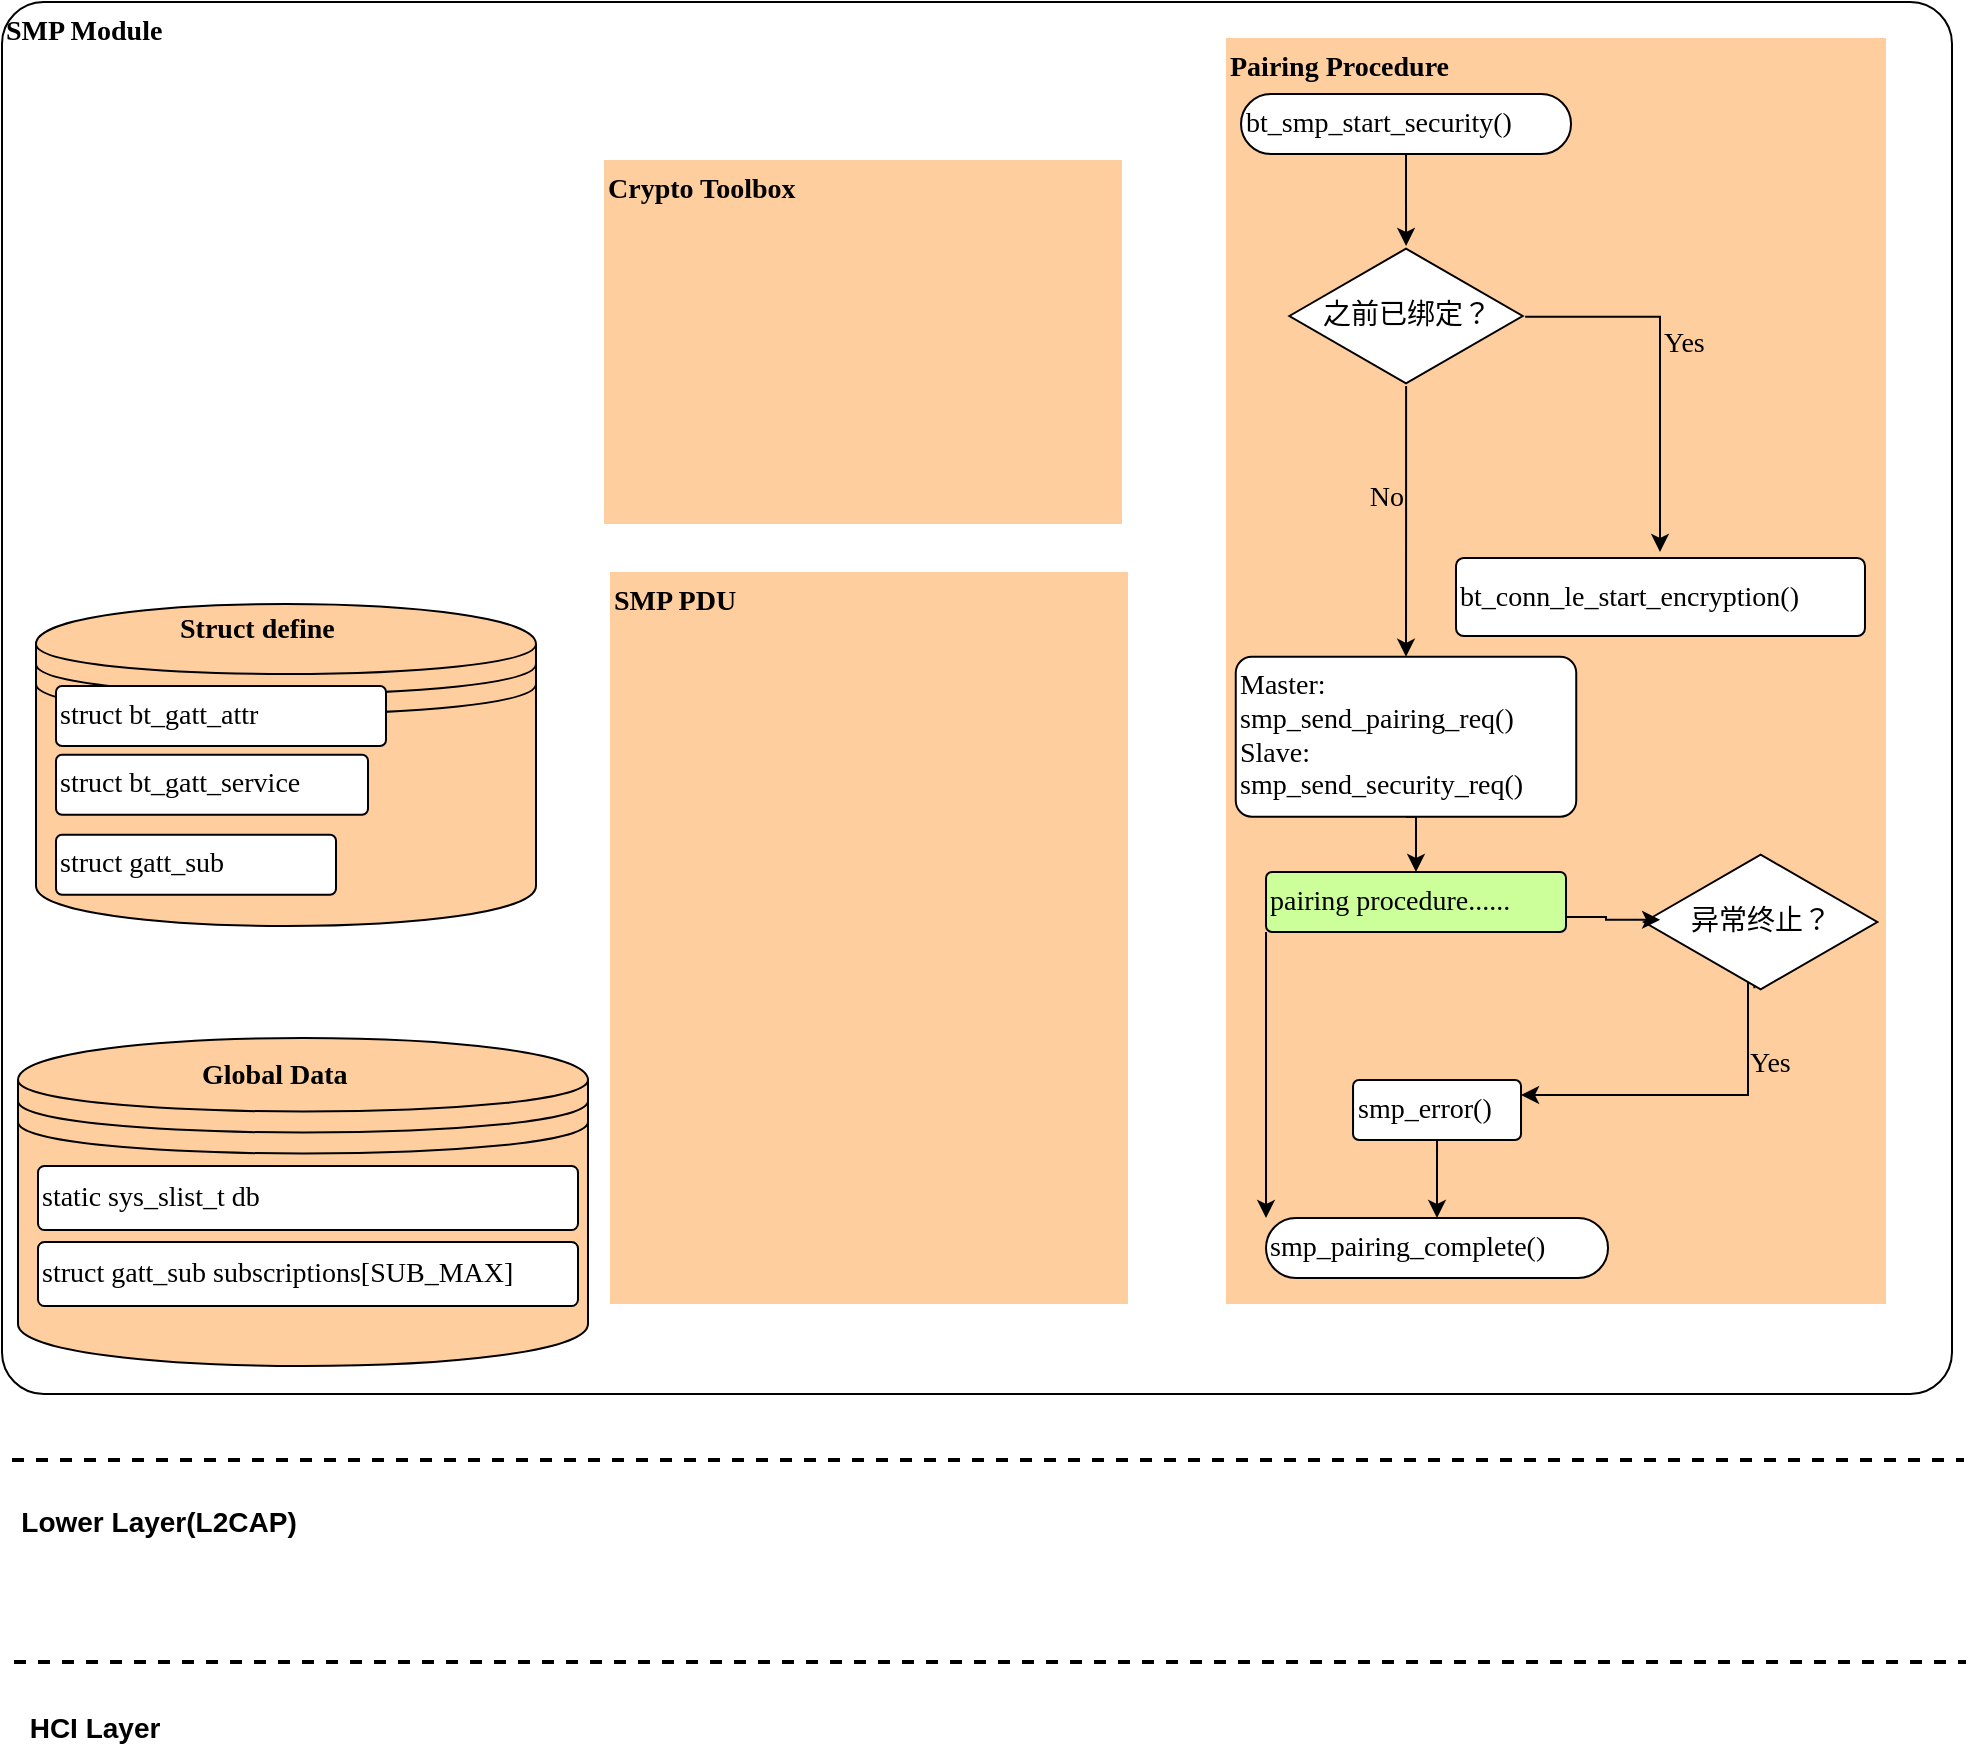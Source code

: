 <mxfile version="20.0.4" type="github"><diagram name="Copy of Page-2" id="jN8k3b8OVwbsx_qTgyvn"><mxGraphModel dx="1284" dy="729" grid="0" gridSize="10" guides="1" tooltips="1" connect="1" arrows="1" fold="1" page="0" pageScale="1" pageWidth="827" pageHeight="1169" math="0" shadow="0"><root><mxCell id="4kYTyxmRW_54p8Q_4_XC-0"/><mxCell id="4kYTyxmRW_54p8Q_4_XC-1" parent="4kYTyxmRW_54p8Q_4_XC-0"/><mxCell id="4NJS1B0K4fI5r6qoZAFL-16" value="&lt;font style=&quot;font-size: 14px;&quot;&gt;&lt;b style=&quot;font-size: 14px;&quot;&gt;SMP Module&lt;/b&gt;&lt;/font&gt;" style="rounded=1;whiteSpace=wrap;html=1;fontFamily=consola;fontSource=https%3A%2F%2Ffonts.googleapis.com%2Fcss%3Ffamily%3Dconsola;align=left;verticalAlign=top;arcSize=3;fontSize=14;strokeWidth=1;strokeColor=#000000;" parent="4kYTyxmRW_54p8Q_4_XC-1" vertex="1"><mxGeometry x="-93" y="90" width="975" height="696" as="geometry"/></mxCell><mxCell id="4NJS1B0K4fI5r6qoZAFL-25" value="&lt;span style=&quot;font-size: 14px;&quot;&gt;&lt;b&gt;Pairing Procedure&lt;/b&gt;&lt;/span&gt;" style="rounded=0;whiteSpace=wrap;html=1;glass=0;sketch=0;fontFamily=consola;fontSource=https%3A%2F%2Ffonts.googleapis.com%2Fcss%3Ffamily%3Dconsola;fontSize=12;strokeColor=none;fillColor=#FFCE9F;gradientColor=none;horizontal=1;verticalAlign=top;align=left;" parent="4kYTyxmRW_54p8Q_4_XC-1" vertex="1"><mxGeometry x="519" y="108" width="330" height="633" as="geometry"/></mxCell><mxCell id="4NJS1B0K4fI5r6qoZAFL-28" value="" style="shape=datastore;whiteSpace=wrap;html=1;rounded=0;glass=0;sketch=0;fontFamily=consola;verticalAlign=bottom;horizontal=0;fontSize=14;fontSource=https%3A%2F%2Ffonts.googleapis.com%2Fcss%3Ffamily%3Dconsola;fillColor=#FFCE9F;align=left;" parent="4kYTyxmRW_54p8Q_4_XC-1" vertex="1"><mxGeometry x="-76" y="391" width="250" height="161" as="geometry"/></mxCell><mxCell id="4NJS1B0K4fI5r6qoZAFL-31" value="&lt;b style=&quot;font-size: 14px;&quot;&gt;Struct define&lt;/b&gt;" style="text;html=1;strokeColor=none;fillColor=none;align=left;verticalAlign=middle;whiteSpace=wrap;rounded=0;glass=0;sketch=0;fontFamily=consola;fontSize=14;fontSource=https%3A%2F%2Ffonts.googleapis.com%2Fcss%3Ffamily%3Dconsola;" parent="4kYTyxmRW_54p8Q_4_XC-1" vertex="1"><mxGeometry x="-6" y="391" width="110" height="25.38" as="geometry"/></mxCell><mxCell id="4NJS1B0K4fI5r6qoZAFL-32" value="" style="endArrow=none;dashed=1;html=1;rounded=0;strokeWidth=2;" parent="4kYTyxmRW_54p8Q_4_XC-1" edge="1"><mxGeometry width="50" height="50" relative="1" as="geometry"><mxPoint x="-88" y="819" as="sourcePoint"/><mxPoint x="888" y="819" as="targetPoint"/></mxGeometry></mxCell><mxCell id="4NJS1B0K4fI5r6qoZAFL-33" value="&lt;b&gt;&lt;font style=&quot;font-size: 14px;&quot;&gt;Lower Layer(L2CAP)&lt;/font&gt;&lt;/b&gt;" style="text;html=1;align=center;verticalAlign=middle;resizable=0;points=[];autosize=1;strokeColor=none;fillColor=none;" parent="4kYTyxmRW_54p8Q_4_XC-1" vertex="1"><mxGeometry x="-93" y="835" width="156" height="29" as="geometry"/></mxCell><mxCell id="3c3tjuZdf967_n18R4A1-0" value="" style="group;fontSize=14;fontFamily=consola;fontSource=https%3A%2F%2Ffonts.googleapis.com%2Fcss%3Ffamily%3Dconsola;fillColor=#FFFFFF;align=left;" parent="4kYTyxmRW_54p8Q_4_XC-1" vertex="1" connectable="0"><mxGeometry x="-85" y="608" width="285" height="165" as="geometry"/></mxCell><mxCell id="3c3tjuZdf967_n18R4A1-1" value="" style="shape=datastore;whiteSpace=wrap;html=1;rounded=0;glass=0;sketch=0;fontFamily=consola;strokeColor=default;fillColor=#FFCE9F;gradientColor=none;verticalAlign=bottom;horizontal=0;fontSize=14;fontSource=https%3A%2F%2Ffonts.googleapis.com%2Fcss%3Ffamily%3Dconsola;align=left;" parent="3c3tjuZdf967_n18R4A1-0" vertex="1"><mxGeometry y="-0.01" width="285" height="164.01" as="geometry"/></mxCell><mxCell id="3c3tjuZdf967_n18R4A1-2" value="&lt;b style=&quot;font-size: 14px;&quot;&gt;Global Data&lt;/b&gt;" style="text;html=1;strokeColor=none;fillColor=none;align=left;verticalAlign=middle;whiteSpace=wrap;rounded=0;glass=0;sketch=0;fontFamily=consola;fontSize=14;fontSource=https%3A%2F%2Ffonts.googleapis.com%2Fcss%3Ffamily%3Dconsola;" parent="3c3tjuZdf967_n18R4A1-0" vertex="1"><mxGeometry x="90" y="-0.005" width="90" height="38.077" as="geometry"/></mxCell><mxCell id="vR5FNIahUqkv23ubM-fr-17" value="&lt;span style=&quot;font-size: 14px;&quot;&gt;struct gatt_sub subscriptions[SUB_MAX]&lt;/span&gt;" style="rounded=1;arcSize=10;whiteSpace=wrap;html=1;align=left;glass=0;sketch=0;fontFamily=consola;fontSource=https%3A%2F%2Ffonts.googleapis.com%2Fcss%3Ffamily%3Dconsola;fontSize=12;strokeColor=default;fillColor=default;gradientColor=none;" parent="3c3tjuZdf967_n18R4A1-0" vertex="1"><mxGeometry x="10" y="102" width="270" height="32" as="geometry"/></mxCell><mxCell id="vR5FNIahUqkv23ubM-fr-20" value="&lt;span style=&quot;font-size: 14px;&quot;&gt;static sys_slist_t db&lt;/span&gt;" style="rounded=1;arcSize=10;whiteSpace=wrap;html=1;align=left;glass=0;sketch=0;fontFamily=consola;fontSource=https%3A%2F%2Ffonts.googleapis.com%2Fcss%3Ffamily%3Dconsola;fontSize=12;strokeColor=default;fillColor=default;gradientColor=none;" parent="3c3tjuZdf967_n18R4A1-0" vertex="1"><mxGeometry x="10" y="64" width="270" height="32" as="geometry"/></mxCell><mxCell id="vR5FNIahUqkv23ubM-fr-10" value="&lt;span style=&quot;font-size: 14px;&quot;&gt;struct bt_gatt_attr&lt;/span&gt;" style="rounded=1;arcSize=10;whiteSpace=wrap;html=1;align=left;glass=0;sketch=0;fontFamily=consola;fontSource=https%3A%2F%2Ffonts.googleapis.com%2Fcss%3Ffamily%3Dconsola;fontSize=12;strokeColor=default;fillColor=default;gradientColor=none;" parent="4kYTyxmRW_54p8Q_4_XC-1" vertex="1"><mxGeometry x="-66" y="432" width="165" height="30" as="geometry"/></mxCell><mxCell id="vR5FNIahUqkv23ubM-fr-12" value="&lt;span style=&quot;font-size: 14px;&quot;&gt;struct gatt_sub&lt;/span&gt;" style="rounded=1;arcSize=10;whiteSpace=wrap;html=1;align=left;glass=0;sketch=0;fontFamily=consola;fontSource=https%3A%2F%2Ffonts.googleapis.com%2Fcss%3Ffamily%3Dconsola;fontSize=12;strokeColor=default;fillColor=default;gradientColor=none;" parent="4kYTyxmRW_54p8Q_4_XC-1" vertex="1"><mxGeometry x="-66" y="506.38" width="140" height="30" as="geometry"/></mxCell><mxCell id="vR5FNIahUqkv23ubM-fr-18" value="&lt;span style=&quot;font-size: 14px;&quot;&gt;struct bt_gatt_service&lt;/span&gt;" style="rounded=1;arcSize=10;whiteSpace=wrap;html=1;align=left;glass=0;sketch=0;fontFamily=consola;fontSource=https%3A%2F%2Ffonts.googleapis.com%2Fcss%3Ffamily%3Dconsola;fontSize=12;strokeColor=default;fillColor=default;gradientColor=none;" parent="4kYTyxmRW_54p8Q_4_XC-1" vertex="1"><mxGeometry x="-66" y="466.38" width="156" height="30" as="geometry"/></mxCell><mxCell id="MRIMjr-5zxbm9GBbi7Wh-1" value="&lt;span style=&quot;font-size: 14px;&quot;&gt;&lt;b&gt;SMP PDU&lt;br&gt;&lt;/b&gt;&lt;/span&gt;" style="rounded=0;whiteSpace=wrap;html=1;glass=0;sketch=0;fontFamily=consola;fontSource=https%3A%2F%2Ffonts.googleapis.com%2Fcss%3Ffamily%3Dconsola;fontSize=12;strokeColor=none;fillColor=#FFCE9F;gradientColor=none;horizontal=1;verticalAlign=top;align=left;" parent="4kYTyxmRW_54p8Q_4_XC-1" vertex="1"><mxGeometry x="211" y="375" width="259" height="366" as="geometry"/></mxCell><mxCell id="MRIMjr-5zxbm9GBbi7Wh-3" value="&lt;span style=&quot;font-size: 14px;&quot;&gt;&lt;b&gt;Crypto Toolbox&lt;br&gt;&lt;/b&gt;&lt;/span&gt;" style="rounded=0;whiteSpace=wrap;html=1;glass=0;sketch=0;fontFamily=consola;fontSource=https%3A%2F%2Ffonts.googleapis.com%2Fcss%3Ffamily%3Dconsola;fontSize=12;strokeColor=none;fillColor=#FFCE9F;gradientColor=none;horizontal=1;verticalAlign=top;align=left;" parent="4kYTyxmRW_54p8Q_4_XC-1" vertex="1"><mxGeometry x="208" y="169" width="259" height="182" as="geometry"/></mxCell><mxCell id="MRIMjr-5zxbm9GBbi7Wh-4" value="" style="endArrow=none;dashed=1;html=1;rounded=0;strokeWidth=2;" parent="4kYTyxmRW_54p8Q_4_XC-1" edge="1"><mxGeometry width="50" height="50" relative="1" as="geometry"><mxPoint x="-87" y="920" as="sourcePoint"/><mxPoint x="889" y="920" as="targetPoint"/></mxGeometry></mxCell><mxCell id="MRIMjr-5zxbm9GBbi7Wh-5" value="&lt;b&gt;&lt;font style=&quot;font-size: 14px;&quot;&gt;HCI Layer&lt;/font&gt;&lt;/b&gt;" style="text;html=1;align=center;verticalAlign=middle;resizable=0;points=[];autosize=1;strokeColor=none;fillColor=none;" parent="4kYTyxmRW_54p8Q_4_XC-1" vertex="1"><mxGeometry x="-89" y="938" width="83" height="29" as="geometry"/></mxCell><mxCell id="MRIMjr-5zxbm9GBbi7Wh-10" value="" style="edgeStyle=orthogonalEdgeStyle;rounded=0;orthogonalLoop=1;jettySize=auto;html=1;fontFamily=consola;fontSource=https%3A%2F%2Ffonts.googleapis.com%2Fcss%3Ffamily%3Dconsola;" parent="4kYTyxmRW_54p8Q_4_XC-1" source="MRIMjr-5zxbm9GBbi7Wh-6" target="MRIMjr-5zxbm9GBbi7Wh-9" edge="1"><mxGeometry relative="1" as="geometry"/></mxCell><mxCell id="MRIMjr-5zxbm9GBbi7Wh-6" value="&lt;span style=&quot;font-size: 14px;&quot;&gt;bt_smp_start_security()&lt;/span&gt;" style="rounded=1;arcSize=50;whiteSpace=wrap;html=1;align=left;glass=0;sketch=0;fontFamily=consola;fontSource=https%3A%2F%2Ffonts.googleapis.com%2Fcss%3Ffamily%3Dconsola;fontSize=12;strokeColor=default;fillColor=default;gradientColor=none;" parent="4kYTyxmRW_54p8Q_4_XC-1" vertex="1"><mxGeometry x="526.51" y="136" width="165" height="30" as="geometry"/></mxCell><mxCell id="MRIMjr-5zxbm9GBbi7Wh-12" value="No" style="edgeStyle=orthogonalEdgeStyle;rounded=0;orthogonalLoop=1;jettySize=auto;html=1;fontFamily=consola;fontSource=https%3A%2F%2Ffonts.googleapis.com%2Fcss%3Ffamily%3Dconsola;labelBackgroundColor=none;horizontal=1;labelPosition=left;verticalLabelPosition=top;align=right;verticalAlign=bottom;entryX=0.5;entryY=0;entryDx=0;entryDy=0;fontSize=14;" parent="4kYTyxmRW_54p8Q_4_XC-1" source="MRIMjr-5zxbm9GBbi7Wh-9" target="MRIMjr-5zxbm9GBbi7Wh-13" edge="1"><mxGeometry relative="1" as="geometry"><mxPoint x="609.0" y="321" as="targetPoint"/></mxGeometry></mxCell><mxCell id="MRIMjr-5zxbm9GBbi7Wh-16" value="Yes" style="edgeStyle=orthogonalEdgeStyle;rounded=0;orthogonalLoop=1;jettySize=auto;html=1;labelBackgroundColor=none;fontFamily=consola;fontSource=https%3A%2F%2Ffonts.googleapis.com%2Fcss%3Ffamily%3Dconsola;fontSize=14;exitX=0.985;exitY=0.506;exitDx=0;exitDy=0;exitPerimeter=0;labelPosition=right;verticalLabelPosition=top;align=left;verticalAlign=bottom;" parent="4kYTyxmRW_54p8Q_4_XC-1" edge="1"><mxGeometry relative="1" as="geometry"><mxPoint x="668.59" y="247.42" as="sourcePoint"/><mxPoint x="736" y="365" as="targetPoint"/><Array as="points"><mxPoint x="736" y="247"/></Array></mxGeometry></mxCell><mxCell id="MRIMjr-5zxbm9GBbi7Wh-9" value="&lt;font style=&quot;font-size: 14px;&quot;&gt;之前已绑定？&lt;/font&gt;" style="html=1;whiteSpace=wrap;aspect=fixed;shape=isoRectangle;glass=0;fontFamily=consola;fontSource=https%3A%2F%2Ffonts.googleapis.com%2Fcss%3Ffamily%3Dconsola;" parent="4kYTyxmRW_54p8Q_4_XC-1" vertex="1"><mxGeometry x="550.67" y="212" width="116.67" height="70" as="geometry"/></mxCell><mxCell id="MRIMjr-5zxbm9GBbi7Wh-22" style="edgeStyle=orthogonalEdgeStyle;rounded=0;orthogonalLoop=1;jettySize=auto;html=1;exitX=0.5;exitY=1;exitDx=0;exitDy=0;entryX=0.5;entryY=0;entryDx=0;entryDy=0;labelBackgroundColor=none;fontFamily=consola;fontSource=https%3A%2F%2Ffonts.googleapis.com%2Fcss%3Ffamily%3Dconsola;fontSize=14;" parent="4kYTyxmRW_54p8Q_4_XC-1" source="MRIMjr-5zxbm9GBbi7Wh-13" target="MRIMjr-5zxbm9GBbi7Wh-21" edge="1"><mxGeometry relative="1" as="geometry"/></mxCell><mxCell id="MRIMjr-5zxbm9GBbi7Wh-13" value="&lt;font style=&quot;font-size: 14px;&quot;&gt;Master:&lt;br&gt;smp_send_pairing_req()&lt;br&gt;Slave:&lt;br&gt;smp_send_security_req()&lt;/font&gt;" style="rounded=1;arcSize=10;whiteSpace=wrap;html=1;align=left;glass=0;sketch=0;fontFamily=consola;fontSource=https%3A%2F%2Ffonts.googleapis.com%2Fcss%3Ffamily%3Dconsola;fontSize=12;strokeColor=default;fillColor=default;gradientColor=none;" parent="4kYTyxmRW_54p8Q_4_XC-1" vertex="1"><mxGeometry x="523.88" y="417.38" width="170.24" height="80" as="geometry"/></mxCell><mxCell id="MRIMjr-5zxbm9GBbi7Wh-14" value="&lt;span style=&quot;font-size: 14px;&quot;&gt;bt_conn_le_start_encryption()&lt;/span&gt;" style="rounded=1;arcSize=10;whiteSpace=wrap;html=1;align=left;glass=0;sketch=0;fontFamily=consola;fontSource=https%3A%2F%2Ffonts.googleapis.com%2Fcss%3Ffamily%3Dconsola;fontSize=14;strokeColor=default;fillColor=default;gradientColor=none;" parent="4kYTyxmRW_54p8Q_4_XC-1" vertex="1"><mxGeometry x="634" y="368" width="204.49" height="39" as="geometry"/></mxCell><mxCell id="MRIMjr-5zxbm9GBbi7Wh-25" style="edgeStyle=orthogonalEdgeStyle;rounded=0;orthogonalLoop=1;jettySize=auto;html=1;entryX=1;entryY=0.25;entryDx=0;entryDy=0;labelBackgroundColor=none;fontFamily=consola;fontSource=https%3A%2F%2Ffonts.googleapis.com%2Fcss%3Ffamily%3Dconsola;fontSize=14;exitX=0.473;exitY=0.973;exitDx=0;exitDy=0;exitPerimeter=0;" parent="4kYTyxmRW_54p8Q_4_XC-1" source="MRIMjr-5zxbm9GBbi7Wh-17" target="MRIMjr-5zxbm9GBbi7Wh-24" edge="1"><mxGeometry relative="1" as="geometry"><Array as="points"><mxPoint x="783" y="573"/><mxPoint x="780" y="573"/><mxPoint x="780" y="637"/></Array></mxGeometry></mxCell><mxCell id="MRIMjr-5zxbm9GBbi7Wh-26" value="Yes" style="edgeLabel;html=1;align=left;verticalAlign=bottom;resizable=0;points=[];fontSize=14;fontFamily=consola;labelBackgroundColor=none;labelPosition=right;verticalLabelPosition=top;" parent="MRIMjr-5zxbm9GBbi7Wh-25" vertex="1" connectable="0"><mxGeometry x="-0.243" y="-2" relative="1" as="geometry"><mxPoint x="1" as="offset"/></mxGeometry></mxCell><mxCell id="MRIMjr-5zxbm9GBbi7Wh-17" value="&lt;font style=&quot;font-size: 14px;&quot;&gt;异常终止？&lt;/font&gt;" style="html=1;whiteSpace=wrap;aspect=fixed;shape=isoRectangle;glass=0;fontFamily=consola;fontSource=https%3A%2F%2Ffonts.googleapis.com%2Fcss%3Ffamily%3Dconsola;" parent="4kYTyxmRW_54p8Q_4_XC-1" vertex="1"><mxGeometry x="728" y="515" width="116.67" height="70" as="geometry"/></mxCell><mxCell id="MRIMjr-5zxbm9GBbi7Wh-23" style="edgeStyle=orthogonalEdgeStyle;rounded=0;orthogonalLoop=1;jettySize=auto;html=1;exitX=1;exitY=0.75;exitDx=0;exitDy=0;entryX=0.069;entryY=0.484;entryDx=0;entryDy=0;entryPerimeter=0;labelBackgroundColor=none;fontFamily=consola;fontSource=https%3A%2F%2Ffonts.googleapis.com%2Fcss%3Ffamily%3Dconsola;fontSize=14;" parent="4kYTyxmRW_54p8Q_4_XC-1" source="MRIMjr-5zxbm9GBbi7Wh-21" target="MRIMjr-5zxbm9GBbi7Wh-17" edge="1"><mxGeometry relative="1" as="geometry"/></mxCell><mxCell id="MRIMjr-5zxbm9GBbi7Wh-33" style="edgeStyle=orthogonalEdgeStyle;rounded=0;orthogonalLoop=1;jettySize=auto;html=1;exitX=0;exitY=1;exitDx=0;exitDy=0;entryX=0;entryY=0;entryDx=0;entryDy=0;labelBackgroundColor=none;fontFamily=consola;fontSource=https%3A%2F%2Ffonts.googleapis.com%2Fcss%3Ffamily%3Dconsola;fontSize=14;" parent="4kYTyxmRW_54p8Q_4_XC-1" source="MRIMjr-5zxbm9GBbi7Wh-21" target="MRIMjr-5zxbm9GBbi7Wh-31" edge="1"><mxGeometry relative="1" as="geometry"/></mxCell><mxCell id="MRIMjr-5zxbm9GBbi7Wh-21" value="&lt;span style=&quot;font-size: 14px;&quot;&gt;pairing procedure......&lt;/span&gt;" style="rounded=1;arcSize=10;whiteSpace=wrap;html=1;align=left;glass=0;sketch=0;fontFamily=consola;fontSource=https%3A%2F%2Ffonts.googleapis.com%2Fcss%3Ffamily%3Dconsola;fontSize=12;strokeColor=default;fillColor=#CCFF99;gradientColor=none;" parent="4kYTyxmRW_54p8Q_4_XC-1" vertex="1"><mxGeometry x="539.01" y="525" width="149.99" height="30" as="geometry"/></mxCell><mxCell id="MRIMjr-5zxbm9GBbi7Wh-32" style="edgeStyle=orthogonalEdgeStyle;rounded=0;orthogonalLoop=1;jettySize=auto;html=1;exitX=0.5;exitY=1;exitDx=0;exitDy=0;labelBackgroundColor=none;fontFamily=consola;fontSource=https%3A%2F%2Ffonts.googleapis.com%2Fcss%3Ffamily%3Dconsola;fontSize=14;" parent="4kYTyxmRW_54p8Q_4_XC-1" source="MRIMjr-5zxbm9GBbi7Wh-24" target="MRIMjr-5zxbm9GBbi7Wh-31" edge="1"><mxGeometry relative="1" as="geometry"/></mxCell><mxCell id="MRIMjr-5zxbm9GBbi7Wh-24" value="&lt;span style=&quot;font-size: 14px;&quot;&gt;smp_error()&lt;/span&gt;" style="rounded=1;arcSize=10;whiteSpace=wrap;html=1;align=left;glass=0;sketch=0;fontFamily=consola;fontSource=https%3A%2F%2Ffonts.googleapis.com%2Fcss%3Ffamily%3Dconsola;fontSize=12;strokeColor=default;fillColor=default;gradientColor=none;" parent="4kYTyxmRW_54p8Q_4_XC-1" vertex="1"><mxGeometry x="582.52" y="629" width="83.99" height="30" as="geometry"/></mxCell><mxCell id="MRIMjr-5zxbm9GBbi7Wh-31" value="&lt;span style=&quot;font-size: 14px;&quot;&gt;smp_pairing_complete()&lt;/span&gt;" style="rounded=1;arcSize=50;whiteSpace=wrap;html=1;align=left;glass=0;sketch=0;fontFamily=consola;fontSource=https%3A%2F%2Ffonts.googleapis.com%2Fcss%3Ffamily%3Dconsola;fontSize=12;strokeColor=default;fillColor=default;gradientColor=none;" parent="4kYTyxmRW_54p8Q_4_XC-1" vertex="1"><mxGeometry x="539.01" y="698" width="171" height="30" as="geometry"/></mxCell></root></mxGraphModel></diagram></mxfile>